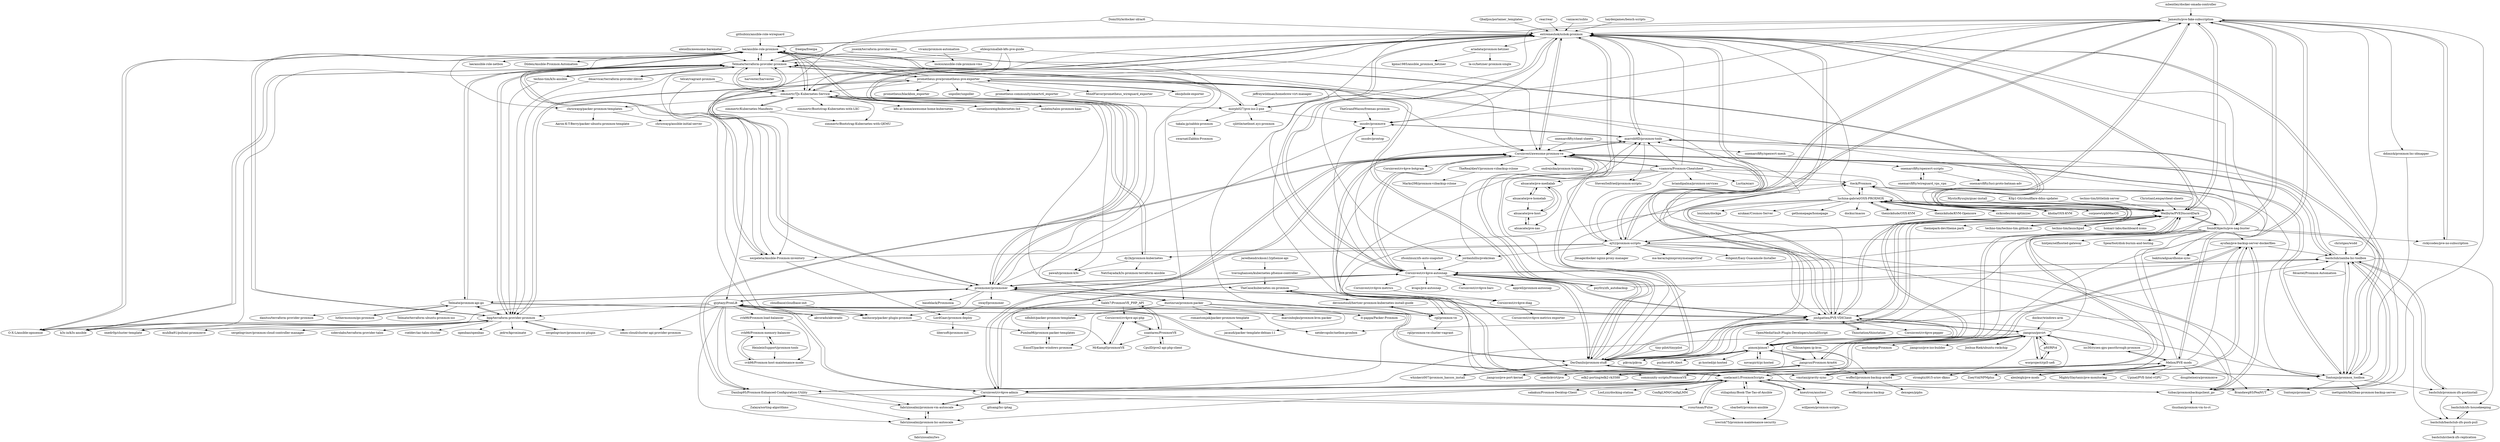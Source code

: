 digraph G {
"mbentley/docker-omada-controller" -> "Jamesits/pve-fake-subscription" ["e"=1]
"josenk/terraform-provider-esxi" -> "dustinrue/proxmox-packer" ["e"=1]
"josenk/terraform-provider-esxi" -> "Telmate/terraform-provider-proxmox" ["e"=1]
"vaniacer/sshto" -> "extremeshok/xshok-proxmox" ["e"=1]
"thenickdude/OSX-KVM" -> "luchina-gabriel/OSX-PROXMOX" ["e"=1]
"prometheus-pve/prometheus-pve-exporter" -> "Telmate/terraform-provider-proxmox"
"prometheus-pve/prometheus-pve-exporter" -> "bpg/terraform-provider-proxmox"
"prometheus-pve/prometheus-pve-exporter" -> "lae/ansible-role-proxmox"
"prometheus-pve/prometheus-pve-exporter" -> "eko/pihole-exporter" ["e"=1]
"prometheus-pve/prometheus-pve-exporter" -> "extremeshok/xshok-proxmox"
"prometheus-pve/prometheus-pve-exporter" -> "Corsinvest/awesome-proxmox-ve"
"prometheus-pve/prometheus-pve-exporter" -> "Weilbyte/PVEDiscordDark"
"prometheus-pve/prometheus-pve-exporter" -> "prometheus/blackbox_exporter" ["e"=1]
"prometheus-pve/prometheus-pve-exporter" -> "Corsinvest/cv4pve-autosnap"
"prometheus-pve/prometheus-pve-exporter" -> "gyptazy/ProxLB"
"prometheus-pve/prometheus-pve-exporter" -> "unpoller/unpoller" ["e"=1]
"prometheus-pve/prometheus-pve-exporter" -> "prometheus-community/smartctl_exporter" ["e"=1]
"prometheus-pve/prometheus-pve-exporter" -> "MindFlavor/prometheus_wireguard_exporter" ["e"=1]
"prometheus-pve/prometheus-pve-exporter" -> "proxmoxer/proxmoxer"
"prometheus-pve/prometheus-pve-exporter" -> "zimmertr/TJs-Kubernetes-Service"
"christgau/wsdd" -> "bashclub/zamba-lxc-toolbox" ["e"=1]
"DomiStyle/docker-idrac6" -> "extremeshok/xshok-proxmox" ["e"=1]
"DomiStyle/docker-idrac6" -> "proxmoxer/proxmoxer" ["e"=1]
"githubixx/ansible-role-wireguard" -> "lae/ansible-role-proxmox" ["e"=1]
"Weilbyte/PVEDiscordDark" -> "tteck/Proxmox" ["e"=1]
"Weilbyte/PVEDiscordDark" -> "vmstan/gravity-sync" ["e"=1]
"Weilbyte/PVEDiscordDark" -> "techno-tim/techno-tim.github.io" ["e"=1]
"Weilbyte/PVEDiscordDark" -> "pimox/pimox7"
"Weilbyte/PVEDiscordDark" -> "techno-tim/launchpad" ["e"=1]
"Weilbyte/PVEDiscordDark" -> "extremeshok/xshok-proxmox"
"Weilbyte/PVEDiscordDark" -> "DerDanilo/proxmox-stuff"
"Weilbyte/PVEDiscordDark" -> "Telmate/terraform-provider-proxmox"
"Weilbyte/PVEDiscordDark" -> "ej52/proxmox-scripts"
"Weilbyte/PVEDiscordDark" -> "joshpatten/PVE-VDIClient"
"Weilbyte/PVEDiscordDark" -> "foundObjects/pve-nag-buster"
"Weilbyte/PVEDiscordDark" -> "Jamesits/pve-fake-subscription"
"Weilbyte/PVEDiscordDark" -> "luchina-gabriel/OSX-PROXMOX"
"Weilbyte/PVEDiscordDark" -> "homarr-labs/dashboard-icons" ["e"=1]
"Weilbyte/PVEDiscordDark" -> "themepark-dev/theme.park" ["e"=1]
"Jamesits/pve-fake-subscription" -> "rickycodes/pve-no-subscription"
"Jamesits/pve-fake-subscription" -> "foundObjects/pve-nag-buster"
"Jamesits/pve-fake-subscription" -> "Weilbyte/PVEDiscordDark"
"Jamesits/pve-fake-subscription" -> "joshpatten/PVE-VDIClient"
"Jamesits/pve-fake-subscription" -> "ej52/proxmox-scripts"
"Jamesits/pve-fake-subscription" -> "Meliox/PVE-mods"
"Jamesits/pve-fake-subscription" -> "extremeshok/xshok-proxmox"
"Jamesits/pve-fake-subscription" -> "DerDanilo/proxmox-stuff"
"Jamesits/pve-fake-subscription" -> "coelacant1/ProxmoxScripts"
"Jamesits/pve-fake-subscription" -> "jordanhillis/pvekclean" ["e"=1]
"Jamesits/pve-fake-subscription" -> "ossobv/proxmove"
"Jamesits/pve-fake-subscription" -> "Corsinvest/cv4pve-admin"
"Jamesits/pve-fake-subscription" -> "bashclub/zamba-lxc-toolbox"
"Jamesits/pve-fake-subscription" -> "ddimick/proxmox-lxc-idmapper"
"Jamesits/pve-fake-subscription" -> "Brandawg93/PeaNUT" ["e"=1]
"eko/pihole-exporter" -> "prometheus-pve/prometheus-pve-exporter" ["e"=1]
"haydenjames/bench-scripts" -> "extremeshok/xshok-proxmox" ["e"=1]
"DerDanilo/proxmox-stuff" -> "extremeshok/xshok-proxmox"
"DerDanilo/proxmox-stuff" -> "Tontonjo/proxmox_toolbox"
"DerDanilo/proxmox-stuff" -> "Corsinvest/awesome-proxmox-ve"
"DerDanilo/proxmox-stuff" -> "joshpatten/PVE-VDIClient"
"DerDanilo/proxmox-stuff" -> "Weilbyte/PVEDiscordDark"
"DerDanilo/proxmox-stuff" -> "whiskerz007/proxmox_hassos_install" ["e"=1]
"DerDanilo/proxmox-stuff" -> "tteck/Proxmox" ["e"=1]
"DerDanilo/proxmox-stuff" -> "Corsinvest/cv4pve-autosnap"
"DerDanilo/proxmox-stuff" -> "Telmate/terraform-provider-proxmox"
"DerDanilo/proxmox-stuff" -> "marrobHD/proxmox-tools"
"DerDanilo/proxmox-stuff" -> "proxmoxer/proxmoxer"
"DerDanilo/proxmox-stuff" -> "bashclub/zamba-lxc-toolbox"
"DerDanilo/proxmox-stuff" -> "Jamesits/pve-fake-subscription"
"DerDanilo/proxmox-stuff" -> "pimox/pimox7"
"DerDanilo/proxmox-stuff" -> "vmstan/gravity-sync" ["e"=1]
"Qballjos/portainer_templates" -> "extremeshok/xshok-proxmox" ["e"=1]
"foundObjects/pve-nag-buster" -> "Jamesits/pve-fake-subscription"
"foundObjects/pve-nag-buster" -> "Weilbyte/PVEDiscordDark"
"foundObjects/pve-nag-buster" -> "hintjen/selfhosted-gateway" ["e"=1]
"foundObjects/pve-nag-buster" -> "luchina-gabriel/OSX-PROXMOX"
"foundObjects/pve-nag-buster" -> "Corsinvest/cv4pve-autosnap"
"foundObjects/pve-nag-buster" -> "bakito/adguardhome-sync" ["e"=1]
"foundObjects/pve-nag-buster" -> "tteck/Proxmox" ["e"=1]
"foundObjects/pve-nag-buster" -> "DerDanilo/proxmox-stuff"
"foundObjects/pve-nag-buster" -> "extremeshok/xshok-proxmox"
"foundObjects/pve-nag-buster" -> "Spearfoot/disk-burnin-and-testing" ["e"=1]
"foundObjects/pve-nag-buster" -> "rickycodes/pve-no-subscription"
"foundObjects/pve-nag-buster" -> "ayufan/pve-backup-server-dockerfiles"
"foundObjects/pve-nag-buster" -> "ej52/proxmox-scripts"
"foundObjects/pve-nag-buster" -> "Brandawg93/PeaNUT" ["e"=1]
"foundObjects/pve-nag-buster" -> "vmstan/gravity-sync" ["e"=1]
"jlesage/docker-nginx-proxy-manager" -> "ej52/proxmox-scripts" ["e"=1]
"zimmertr/TJs-Kubernetes-Service" -> "zimmertr/Kubernetes-Manifests"
"zimmertr/TJs-Kubernetes-Service" -> "zimmertr/Bootstrap-Kubernetes-with-QEMU"
"zimmertr/TJs-Kubernetes-Service" -> "dy2k/proxmox-kubernetes"
"zimmertr/TJs-Kubernetes-Service" -> "Telmate/terraform-provider-proxmox"
"zimmertr/TJs-Kubernetes-Service" -> "kubebn/talos-proxmox-kaas" ["e"=1]
"zimmertr/TJs-Kubernetes-Service" -> "TheCase/kubernetes-on-proxmox"
"zimmertr/TJs-Kubernetes-Service" -> "lae/ansible-role-proxmox"
"zimmertr/TJs-Kubernetes-Service" -> "extremeshok/xshok-proxmox"
"zimmertr/TJs-Kubernetes-Service" -> "pawalt/proxmox-k3s"
"zimmertr/TJs-Kubernetes-Service" -> "zimmertr/Bootstrap-Kubernetes-with-LXC" ["e"=1]
"zimmertr/TJs-Kubernetes-Service" -> "xezpeleta/Ansible-Proxmox-inventory"
"zimmertr/TJs-Kubernetes-Service" -> "morph027/pve-iso-2-pxe"
"zimmertr/TJs-Kubernetes-Service" -> "k8s-at-home/awesome-home-kubernetes" ["e"=1]
"zimmertr/TJs-Kubernetes-Service" -> "corneliusweig/kubernetes-lxd" ["e"=1]
"zimmertr/TJs-Kubernetes-Service" -> "chriswayg/packer-proxmox-templates"
"jordanhillis/pvekclean" -> "Corsinvest/cv4pve-autosnap" ["e"=1]
"jordanhillis/pvekclean" -> "marrobHD/proxmox-tools" ["e"=1]
"whiskerz007/proxmox_hassos_install" -> "DerDanilo/proxmox-stuff" ["e"=1]
"travisghansen/kubernetes-pfsense-controller" -> "TheCase/kubernetes-on-proxmox"
"telcat/vagrant-proxmox" -> "xezpeleta/Ansible-Proxmox-inventory"
"telcat/vagrant-proxmox" -> "zimmertr/TJs-Kubernetes-Service"
"TheGrandWazoo/freenas-proxmox" -> "ossobv/proxmove"
"ahuacate/pve-host" -> "ahuacate/pve-medialab"
"ahuacate/pve-host" -> "ahuacate/pve-nas"
"swayf/proxmoxer" -> "LordGaav/proxmox-deploy"
"Corsinvest/cv4pve-api-php" -> "MrKampf/proxmoxVE"
"Corsinvest/cv4pve-api-php" -> "zzantares/ProxmoxVE"
"zimmertr/Kubernetes-Manifests" -> "zimmertr/TJs-Kubernetes-Service"
"zimmertr/Kubernetes-Manifests" -> "zimmertr/Bootstrap-Kubernetes-with-QEMU"
"ahuacate/pve-medialab" -> "ahuacate/pve-host"
"ahuacate/pve-medialab" -> "ahuacate/pve-nas"
"ahuacate/pve-medialab" -> "ahuacate/pve-homelab"
"Saleh7/ProxmoxVE_PHP_API" -> "zzantares/ProxmoxVE"
"Saleh7/ProxmoxVE_PHP_API" -> "MrKampf/proxmoxVE"
"Saleh7/ProxmoxVE_PHP_API" -> "Corsinvest/cv4pve-api-php"
"HeinleinSupport/proxmox-tools" -> "cvk98/Proxmox-memory-balancer"
"HeinleinSupport/proxmox-tools" -> "cvk98/Proxmox-host-maintenance-mode"
"TheCase/kubernetes-on-proxmox" -> "devisnotnull/hertzer-proxmox-kubernetes-install-guide"
"TheCase/kubernetes-on-proxmox" -> "rgl/proxmox-ve"
"tiny-pilot/tinypilot" -> "DerDanilo/proxmox-stuff" ["e"=1]
"thenickdude/KVM-Opencore" -> "luchina-gabriel/OSX-PROXMOX" ["e"=1]
"vmstan/gravity-sync" -> "Weilbyte/PVEDiscordDark" ["e"=1]
"k3s-io/k3s-ansible" -> "Telmate/terraform-provider-proxmox" ["e"=1]
"k3s-io/k3s-ansible" -> "bpg/terraform-provider-proxmox" ["e"=1]
"techno-tim/techno-tim.github.io" -> "Weilbyte/PVEDiscordDark" ["e"=1]
"ddimick/proxmox-lxc-idmapper" -> "Tontonjo/proxmox_toolbox"
"alexellis/awesome-baremetal" -> "Telmate/terraform-provider-proxmox" ["e"=1]
"jeffreywildman/homebrew-virt-manager" -> "morph027/pve-iso-2-pxe" ["e"=1]
"proxmoxer/proxmoxer" -> "lae/ansible-role-proxmox"
"proxmoxer/proxmoxer" -> "extremeshok/xshok-proxmox"
"proxmoxer/proxmoxer" -> "Telmate/terraform-provider-proxmox"
"proxmoxer/proxmoxer" -> "Telmate/proxmox-api-go"
"proxmoxer/proxmoxer" -> "Corsinvest/awesome-proxmox-ve"
"proxmoxer/proxmoxer" -> "Corsinvest/cv4pve-autosnap"
"proxmoxer/proxmoxer" -> "joshpatten/PVE-VDIClient"
"proxmoxer/proxmoxer" -> "swayf/proxmoxer"
"proxmoxer/proxmoxer" -> "hashicorp/packer-plugin-proxmox"
"proxmoxer/proxmoxer" -> "Saleh7/ProxmoxVE_PHP_API"
"proxmoxer/proxmoxer" -> "dustinrue/proxmox-packer"
"proxmoxer/proxmoxer" -> "baseblack/Proxmoxia"
"proxmoxer/proxmoxer" -> "gyptazy/ProxLB"
"proxmoxer/proxmoxer" -> "DerDanilo/proxmox-stuff"
"proxmoxer/proxmoxer" -> "ossobv/proxmove"
"cloudbase/cloudbase-init" -> "hashicorp/packer-plugin-proxmox" ["e"=1]
"OpenMediaVault-Plugin-Developers/installScript" -> "pimox/pimox7" ["e"=1]
"kneutron/ansitest" -> "willjasen/proxmox-scripts"
"kneutron/ansitest" -> "coelacant1/ProxmoxScripts"
"marrobHD/proxmox-tools" -> "Corsinvest/awesome-proxmox-ve"
"marrobHD/proxmox-tools" -> "Tontonjo/proxmox_toolbox"
"marrobHD/proxmox-tools" -> "StevenSeifried/proxmox-scripts"
"marrobHD/proxmox-tools" -> "extremeshok/xshok-proxmox"
"marrobHD/proxmox-tools" -> "ossobv/proxmove"
"TheRealAlexV/proxmox-vzbackup-rclone" -> "Marko298/proxmox-vzbackup-rclone"
"pftf/RPi4" -> "worproject/rpi5-uefi" ["e"=1]
"pftf/RPi4" -> "jiangcuo/pxvirt" ["e"=1]
"zzantares/ProxmoxVE" -> "CpuID/pve2-api-php-client"
"zzantares/ProxmoxVE" -> "Corsinvest/cv4pve-api-php"
"zzantares/ProxmoxVE" -> "Saleh7/ProxmoxVE_PHP_API"
"zzantares/ProxmoxVE" -> "MrKampf/proxmoxVE"
"Corsinvest/awesome-proxmox-ve" -> "marrobHD/proxmox-tools"
"Corsinvest/awesome-proxmox-ve" -> "extremeshok/xshok-proxmox"
"Corsinvest/awesome-proxmox-ve" -> "Tontonjo/proxmox_toolbox"
"Corsinvest/awesome-proxmox-ve" -> "Corsinvest/cv4pve-admin"
"Corsinvest/awesome-proxmox-ve" -> "ondrejsika/proxmox-training"
"Corsinvest/awesome-proxmox-ve" -> "Corsinvest/cv4pve-autosnap"
"Corsinvest/awesome-proxmox-ve" -> "Corsinvest/cv4pve-botgram"
"Corsinvest/awesome-proxmox-ve" -> "Danilop95/Proxmox-Enhanced-Configuration-Utility"
"Corsinvest/awesome-proxmox-ve" -> "vzamora/Proxmox-Cheatsheet"
"Corsinvest/awesome-proxmox-ve" -> "DerDanilo/proxmox-stuff"
"Corsinvest/awesome-proxmox-ve" -> "joshpatten/PVE-VDIClient"
"Corsinvest/awesome-proxmox-ve" -> "proxmoxer/proxmoxer"
"Corsinvest/awesome-proxmox-ve" -> "coelacant1/ProxmoxScripts"
"Corsinvest/awesome-proxmox-ve" -> "TheRealAlexV/proxmox-vzbackup-rclone"
"Corsinvest/awesome-proxmox-ve" -> "bashclub/zamba-lxc-toolbox"
"jaredhendrickson13/pfsense-api" -> "travisghansen/kubernetes-pfsense-controller" ["e"=1]
"MrKampf/proxmoxVE" -> "Corsinvest/cv4pve-api-php"
"dustinrue/proxmox-packer" -> "jacaudi/packer-template-debian-11"
"dustinrue/proxmox-packer" -> "sdhibit/packer-proxmox-templates"
"dustinrue/proxmox-packer" -> "it-pappa/Packer-Proxmox"
"dustinrue/proxmox-packer" -> "EnsoIT/packer-windows-proxmox"
"dustinrue/proxmox-packer" -> "romantomjak/packer-proxmox-template"
"dustinrue/proxmox-packer" -> "marcinbojko/proxmox-kvm-packer"
"zfsonlinux/zfs-auto-snapshot" -> "Corsinvest/cv4pve-autosnap" ["e"=1]
"ahuacate/pve-nas" -> "ahuacate/pve-host"
"dy2k/proxmox-kubernetes" -> "zimmertr/TJs-Kubernetes-Service"
"dy2k/proxmox-kubernetes" -> "pawalt/proxmox-k3s"
"dy2k/proxmox-kubernetes" -> "NatiSayada/k3s-proxmox-terraform-ansible" ["e"=1]
"Corsinvest/cv4pve-metrics" -> "Corsinvest/cv4pve-diag"
"onemarcfifty/wireguard_vps_vpn" -> "onemarcfifty/openwrt-scripts"
"sdhibit/packer-proxmox-templates" -> "Pumba98/proxmox-packer-templates"
"Corsinvest/cv4pve-botgram" -> "Corsinvest/cv4pve-diag"
"takala-jp/zabbix-proxmox" -> "swarnat/Zabbix-Proxmox"
"onemarcfifty/openwrt-scripts" -> "onemarcfifty/wireguard_vps_vpn"
"onemarcfifty/openwrt-scripts" -> "onemarcfifty/luci-proto-batman-adv"
"chriswayg/packer-proxmox-templates" -> "chriswayg/ansible-initial-server"
"chriswayg/packer-proxmox-templates" -> "Aaron-K-T-Berry/packer-ubuntu-proxmox-template"
"ahuacate/pve-homelab" -> "ahuacate/pve-host"
"ahuacate/pve-homelab" -> "ahuacate/pve-medialab"
"romantomjak/packer-proxmox-template" -> "jacaudi/packer-template-debian-11"
"Corsinvest/cv4pve-diag" -> "Corsinvest/cv4pve-metrics-exporter"
"K0p1-Git/cloudflare-ddns-updater" -> "Weilbyte/PVEDiscordDark" ["e"=1]
"techno-tim/launchpad" -> "Weilbyte/PVEDiscordDark" ["e"=1]
"pimox/pimox7" -> "jiangcuo/pxvirt"
"pimox/pimox7" -> "jiangcuo/Proxmox-Arm64"
"pimox/pimox7" -> "Weilbyte/PVEDiscordDark"
"pimox/pimox7" -> "luchina-gabriel/OSX-PROXMOX"
"pimox/pimox7" -> "joshpatten/PVE-VDIClient"
"pimox/pimox7" -> "tteck/Proxmox" ["e"=1]
"pimox/pimox7" -> "extremeshok/xshok-proxmox"
"pimox/pimox7" -> "ayufan/pve-backup-server-dockerfiles"
"pimox/pimox7" -> "DerDanilo/proxmox-stuff"
"pimox/pimox7" -> "vmstan/gravity-sync" ["e"=1]
"pimox/pimox7" -> "novaspirit/pi-hosted" ["e"=1]
"pimox/pimox7" -> "wofferl/proxmox-backup-arm64"
"pimox/pimox7" -> "pikvm/pikvm" ["e"=1]
"pimox/pimox7" -> "pucherot/Pi.Alert" ["e"=1]
"pimox/pimox7" -> "pi-hosted/pi-hosted" ["e"=1]
"rear/rear" -> "extremeshok/xshok-proxmox" ["e"=1]
"techno-tim/littlelink-server" -> "Weilbyte/PVEDiscordDark" ["e"=1]
"Tontonjo/proxmox_toolbox" -> "Tontonjo/proxmox"
"Tontonjo/proxmox_toolbox" -> "marrobHD/proxmox-tools"
"Tontonjo/proxmox_toolbox" -> "Corsinvest/awesome-proxmox-ve"
"Tontonjo/proxmox_toolbox" -> "inettgmbh/fail2ban-proxmox-backup-server"
"Tontonjo/proxmox_toolbox" -> "bashclub/zamba-lxc-toolbox"
"Tontonjo/proxmox_toolbox" -> "extremeshok/xshok-proxmox"
"Tontonjo/proxmox_toolbox" -> "bashclub/proxmox-zfs-postinstall"
"Tontonjo/proxmox_toolbox" -> "DerDanilo/proxmox-stuff"
"ej52/proxmox-scripts" -> "extremeshok/xshok-proxmox"
"ej52/proxmox-scripts" -> "Weilbyte/PVEDiscordDark"
"ej52/proxmox-scripts" -> "Tontonjo/proxmox_toolbox"
"ej52/proxmox-scripts" -> "Jamesits/pve-fake-subscription"
"ej52/proxmox-scripts" -> "ma-karai/nginxproxymanagerGraf" ["e"=1]
"ej52/proxmox-scripts" -> "Corsinvest/awesome-proxmox-ve"
"ej52/proxmox-scripts" -> "ZoeyVid/NPMplus" ["e"=1]
"ej52/proxmox-scripts" -> "jordanhillis/pvekclean" ["e"=1]
"ej52/proxmox-scripts" -> "jlesage/docker-nginx-proxy-manager" ["e"=1]
"ej52/proxmox-scripts" -> "tteck/Proxmox" ["e"=1]
"ej52/proxmox-scripts" -> "Telmate/terraform-provider-proxmox"
"ej52/proxmox-scripts" -> "xezpeleta/Ansible-Proxmox-inventory"
"ej52/proxmox-scripts" -> "joshpatten/PVE-VDIClient"
"ej52/proxmox-scripts" -> "dy2k/proxmox-kubernetes"
"ej52/proxmox-scripts" -> "itiligent/Easy-Guacamole-Installer" ["e"=1]
"bashclub/proxmox-zfs-postinstall" -> "bashclub/bashclub-zfs-push-pull"
"bashclub/proxmox-zfs-postinstall" -> "bashclub/zamba-lxc-toolbox"
"bashclub/proxmox-zfs-postinstall" -> "bashclub/zfs-housekeeping"
"CpuID/pve2-api-php-client" -> "zzantares/ProxmoxVE"
"sickcodes/osx-optimizer" -> "luchina-gabriel/OSX-PROXMOX" ["e"=1]
"bashclub/zamba-lxc-toolbox" -> "bashclub/proxmox-zfs-postinstall"
"bashclub/zamba-lxc-toolbox" -> "bashclub/bashclub-zfs-push-pull"
"bashclub/zamba-lxc-toolbox" -> "Tontonjo/proxmox_toolbox"
"bashclub/zamba-lxc-toolbox" -> "Corsinvest/cv4pve-autosnap"
"bashclub/zamba-lxc-toolbox" -> "marrobHD/proxmox-tools"
"bashclub/zamba-lxc-toolbox" -> "tizbac/proxmoxbackupclient_go"
"bashclub/zamba-lxc-toolbox" -> "fdcastel/Proxmox-Automation"
"bashclub/zamba-lxc-toolbox" -> "Corsinvest/awesome-proxmox-ve"
"bashclub/zamba-lxc-toolbox" -> "bashclub/zfs-housekeeping"
"luthermonson/go-proxmox" -> "Telmate/proxmox-api-go"
"rickycodes/pve-no-subscription" -> "Jamesits/pve-fake-subscription"
"morph027/pve-iso-2-pxe" -> "cjlittle/netboot.xyz-proxmox"
"morph027/pve-iso-2-pxe" -> "extremeshok/xshok-proxmox"
"morph027/pve-iso-2-pxe" -> "lae/ansible-role-proxmox"
"morph027/pve-iso-2-pxe" -> "zimmertr/TJs-Kubernetes-Service"
"morph027/pve-iso-2-pxe" -> "ossobv/proxmove"
"morph027/pve-iso-2-pxe" -> "takala-jp/zabbix-proxmox"
"ayufan/pve-backup-server-dockerfiles" -> "wofferl/proxmox-backup-arm64"
"ayufan/pve-backup-server-dockerfiles" -> "tizbac/proxmoxbackupclient_go"
"ayufan/pve-backup-server-dockerfiles" -> "bashclub/zamba-lxc-toolbox"
"ayufan/pve-backup-server-dockerfiles" -> "pimox/pimox7"
"ayufan/pve-backup-server-dockerfiles" -> "bakito/adguardhome-sync" ["e"=1]
"bashclub/zfs-housekeeping" -> "bashclub/bashclub-zfs-push-pull"
"vivami/proxmox-automation" -> "inoxio/ansible-role-proxmox-vms"
"hashicorp/packer-plugin-proxmox" -> "Pumba98/proxmox-packer-templates"
"bashclub/bashclub-zfs-push-pull" -> "bashclub/zfs-housekeeping"
"bashclub/bashclub-zfs-push-pull" -> "bashclub/check-zfs-replication"
"Pumba98/proxmox-packer-templates" -> "EnsoIT/packer-windows-proxmox"
"ChristianLempa/cheat-sheets" -> "Weilbyte/PVEDiscordDark" ["e"=1]
"luchina-gabriel/OSX-PROXMOX" -> "thenickdude/KVM-Opencore" ["e"=1]
"luchina-gabriel/OSX-PROXMOX" -> "tteck/Proxmox" ["e"=1]
"luchina-gabriel/OSX-PROXMOX" -> "community-scripts/ProxmoxVE" ["e"=1]
"luchina-gabriel/OSX-PROXMOX" -> "kholia/OSX-KVM" ["e"=1]
"luchina-gabriel/OSX-PROXMOX" -> "pimox/pimox7"
"luchina-gabriel/OSX-PROXMOX" -> "thenickdude/OSX-KVM" ["e"=1]
"luchina-gabriel/OSX-PROXMOX" -> "Weilbyte/PVEDiscordDark"
"luchina-gabriel/OSX-PROXMOX" -> "extremeshok/xshok-proxmox"
"luchina-gabriel/OSX-PROXMOX" -> "sickcodes/osx-optimizer" ["e"=1]
"luchina-gabriel/OSX-PROXMOX" -> "corpnewt/gibMacOS" ["e"=1]
"luchina-gabriel/OSX-PROXMOX" -> "joshpatten/PVE-VDIClient"
"luchina-gabriel/OSX-PROXMOX" -> "louislam/dockge" ["e"=1]
"luchina-gabriel/OSX-PROXMOX" -> "azukaar/Cosmos-Server" ["e"=1]
"luchina-gabriel/OSX-PROXMOX" -> "gethomepage/homepage" ["e"=1]
"luchina-gabriel/OSX-PROXMOX" -> "dockur/macos" ["e"=1]
"kholia/OSX-KVM" -> "luchina-gabriel/OSX-PROXMOX" ["e"=1]
"tteck/Proxmox" -> "luchina-gabriel/OSX-PROXMOX" ["e"=1]
"tteck/Proxmox" -> "Weilbyte/PVEDiscordDark" ["e"=1]
"psy0rz/zfs_autobackup" -> "Corsinvest/cv4pve-autosnap" ["e"=1]
"psy0rz/zfs_autobackup" -> "bashclub/zamba-lxc-toolbox" ["e"=1]
"techno-tim/k3s-ansible" -> "Telmate/terraform-provider-proxmox" ["e"=1]
"techno-tim/k3s-ansible" -> "bpg/terraform-provider-proxmox" ["e"=1]
"bpg/terraform-provider-proxmox" -> "Telmate/terraform-provider-proxmox"
"bpg/terraform-provider-proxmox" -> "sergelogvinov/proxmox-csi-plugin" ["e"=1]
"bpg/terraform-provider-proxmox" -> "muhlba91/pulumi-proxmoxve" ["e"=1]
"bpg/terraform-provider-proxmox" -> "sergelogvinov/proxmox-cloud-controller-manager" ["e"=1]
"bpg/terraform-provider-proxmox" -> "Telmate/proxmox-api-go"
"bpg/terraform-provider-proxmox" -> "siderolabs/terraform-provider-talos" ["e"=1]
"bpg/terraform-provider-proxmox" -> "lae/ansible-role-proxmox"
"bpg/terraform-provider-proxmox" -> "onedr0p/cluster-template" ["e"=1]
"bpg/terraform-provider-proxmox" -> "O-X-L/ansible-opnsense" ["e"=1]
"bpg/terraform-provider-proxmox" -> "k3s-io/k3s-ansible" ["e"=1]
"bpg/terraform-provider-proxmox" -> "ionos-cloud/cluster-api-provider-proxmox" ["e"=1]
"bpg/terraform-provider-proxmox" -> "roeldev/iac-talos-cluster" ["e"=1]
"bpg/terraform-provider-proxmox" -> "openbao/openbao" ["e"=1]
"bpg/terraform-provider-proxmox" -> "jedrw/kproximate" ["e"=1]
"bpg/terraform-provider-proxmox" -> "prometheus-pve/prometheus-pve-exporter"
"joshpatten/PVE-VDIClient" -> "extremeshok/xshok-proxmox"
"joshpatten/PVE-VDIClient" -> "Corsinvest/awesome-proxmox-ve"
"joshpatten/PVE-VDIClient" -> "DerDanilo/proxmox-stuff"
"joshpatten/PVE-VDIClient" -> "proxmoxer/proxmoxer"
"joshpatten/PVE-VDIClient" -> "Tontonjo/proxmox_toolbox"
"joshpatten/PVE-VDIClient" -> "Weilbyte/PVEDiscordDark"
"joshpatten/PVE-VDIClient" -> "Jamesits/pve-fake-subscription"
"joshpatten/PVE-VDIClient" -> "Corsinvest/cv4pve-autosnap"
"joshpatten/PVE-VDIClient" -> "pimox/pimox7"
"joshpatten/PVE-VDIClient" -> "marrobHD/proxmox-tools"
"joshpatten/PVE-VDIClient" -> "gyptazy/ProxLB"
"joshpatten/PVE-VDIClient" -> "Corsinvest/cv4pve-pepper"
"joshpatten/PVE-VDIClient" -> "netdevopsbr/netbox-proxbox" ["e"=1]
"joshpatten/PVE-VDIClient" -> "jiangcuo/pxvirt"
"joshpatten/PVE-VDIClient" -> "Thinstation/thinstation" ["e"=1]
"cvk98/Proxmox-load-balancer" -> "cvk98/Proxmox-memory-balancer"
"cvk98/Proxmox-load-balancer" -> "cvk98/Proxmox-host-maintenance-mode"
"freeipa/freeipa" -> "Telmate/terraform-provider-proxmox" ["e"=1]
"novaspirit/pi-hosted" -> "pimox/pimox7" ["e"=1]
"LordGaav/proxmox-deploy" -> "libersoft/proxmox-init"
"cvk98/Proxmox-host-maintenance-mode" -> "cvk98/Proxmox-memory-balancer"
"ariadata/proxmox-hetzner" -> "kpma1985/ansible_proxmox_hetzner"
"ariadata/proxmox-hetzner" -> "la-cc/hetzner-proxmox-single"
"wofferl/proxmox-backup-arm64" -> "ayufan/pve-backup-server-dockerfiles"
"wofferl/proxmox-backup-arm64" -> "dexogen/pipbs"
"wofferl/proxmox-backup-arm64" -> "wofferl/proxmox-backup"
"onemarcfifty/openwrt-mesh" -> "onemarcfifty/openwrt-scripts"
"cvk98/Proxmox-memory-balancer" -> "HeinleinSupport/proxmox-tools"
"cvk98/Proxmox-memory-balancer" -> "cvk98/Proxmox-host-maintenance-mode"
"Joshua-Riek/ubuntu-rockchip" -> "jiangcuo/pxvirt" ["e"=1]
"onemarcfifty/cheat-sheets" -> "onemarcfifty/openwrt-mesh"
"onemarcfifty/cheat-sheets" -> "Corsinvest/awesome-proxmox-ve"
"dmacvicar/terraform-provider-libvirt" -> "Telmate/terraform-provider-proxmox" ["e"=1]
"dmacvicar/terraform-provider-libvirt" -> "bpg/terraform-provider-proxmox" ["e"=1]
"ehlesp/smallab-k8s-pve-guide" -> "Corsinvest/awesome-proxmox-ve" ["e"=1]
"ehlesp/smallab-k8s-pve-guide" -> "bpg/terraform-provider-proxmox" ["e"=1]
"ehlesp/smallab-k8s-pve-guide" -> "Telmate/terraform-provider-proxmox" ["e"=1]
"ehlesp/smallab-k8s-pve-guide" -> "zimmertr/TJs-Kubernetes-Service" ["e"=1]
"vzamora/Proxmox-Cheatsheet" -> "Corsinvest/awesome-proxmox-ve"
"vzamora/Proxmox-Cheatsheet" -> "marrobHD/proxmox-tools"
"vzamora/Proxmox-Cheatsheet" -> "Tontonjo/proxmox_toolbox"
"vzamora/Proxmox-Cheatsheet" -> "StevenSeifried/proxmox-scripts"
"vzamora/Proxmox-Cheatsheet" -> "kneutron/ansitest"
"vzamora/Proxmox-Cheatsheet" -> "extremeshok/xshok-proxmox"
"vzamora/Proxmox-Cheatsheet" -> "DerDanilo/proxmox-stuff"
"vzamora/Proxmox-Cheatsheet" -> "Luctia/ezarr" ["e"=1]
"vzamora/Proxmox-Cheatsheet" -> "briandipalma/proxmox-services"
"vzamora/Proxmox-Cheatsheet" -> "ahuacate/pve-medialab"
"vzamora/Proxmox-Cheatsheet" -> "ej52/proxmox-scripts"
"vzamora/Proxmox-Cheatsheet" -> "tteck/Proxmox" ["e"=1]
"jiangcuo/Proxmox-Arm64" -> "jiangcuo/pxvirt"
"jiangcuo/Proxmox-Arm64" -> "jiangcuo/pve-port-kernel"
"jiangcuo/Proxmox-Arm64" -> "pimox/pimox7"
"jiangcuo/Proxmox-Arm64" -> "edk2-porting/edk2-rk3588" ["e"=1]
"jiangcuo/Proxmox-Arm64" -> "oneclickvirt/pve" ["e"=1]
"jiangcuo/Proxmox-Arm64" -> "wofferl/proxmox-backup-arm64"
"edk2-porting/edk2-rk3588" -> "jiangcuo/pxvirt" ["e"=1]
"edk2-porting/edk2-rk3588" -> "jiangcuo/Proxmox-Arm64" ["e"=1]
"O-X-L/ansible-opnsense" -> "lae/ansible-role-proxmox" ["e"=1]
"O-X-L/ansible-opnsense" -> "bpg/terraform-provider-proxmox" ["e"=1]
"Nihiue/open-ip-kvm" -> "jiangcuo/Proxmox-Arm64" ["e"=1]
"Thinstation/thinstation" -> "joshpatten/PVE-VDIClient" ["e"=1]
"jiangcuo/pxvirt" -> "jiangcuo/Proxmox-Arm64"
"jiangcuo/pxvirt" -> "pimox/pimox7"
"jiangcuo/pxvirt" -> "edk2-porting/edk2-rk3588" ["e"=1]
"jiangcuo/pxvirt" -> "worproject/rpi5-uefi"
"jiangcuo/pxvirt" -> "asylumexp/Proxmox"
"jiangcuo/pxvirt" -> "wofferl/proxmox-backup-arm64"
"jiangcuo/pxvirt" -> "joshpatten/PVE-VDIClient"
"jiangcuo/pxvirt" -> "Joshua-Riek/ubuntu-rockchip" ["e"=1]
"jiangcuo/pxvirt" -> "jiangcuo/pve-iso-builder"
"jiangcuo/pxvirt" -> "jiangcuo/pve-port-kernel"
"jiangcuo/pxvirt" -> "luchina-gabriel/OSX-PROXMOX"
"jiangcuo/pxvirt" -> "strongtz/i915-sriov-dkms" ["e"=1]
"jiangcuo/pxvirt" -> "pftf/RPi4" ["e"=1]
"jiangcuo/pxvirt" -> "isc30/ryzen-gpu-passthrough-proxmox" ["e"=1]
"jiangcuo/pxvirt" -> "Corsinvest/cv4pve-admin"
"Danilop95/Proxmox-Enhanced-Configuration-Utility" -> "coelacant1/ProxmoxScripts"
"Danilop95/Proxmox-Enhanced-Configuration-Utility" -> "fabriziosalmi/proxmox-lxc-autoscale"
"Danilop95/Proxmox-Enhanced-Configuration-Utility" -> "Corsinvest/awesome-proxmox-ve"
"Danilop95/Proxmox-Enhanced-Configuration-Utility" -> "rcourtman/Pulse"
"Danilop95/Proxmox-Enhanced-Configuration-Utility" -> "fabriziosalmi/proxmox-vm-autoscale"
"Danilop95/Proxmox-Enhanced-Configuration-Utility" -> "Zalaya/sorting-algorithms"
"Corsinvest/cv4pve-admin" -> "Corsinvest/awesome-proxmox-ve"
"Corsinvest/cv4pve-admin" -> "Corsinvest/cv4pve-autosnap"
"Corsinvest/cv4pve-admin" -> "fabriziosalmi/proxmox-vm-autoscale"
"Corsinvest/cv4pve-admin" -> "coelacant1/ProxmoxScripts"
"Corsinvest/cv4pve-admin" -> "rcourtman/Pulse"
"Corsinvest/cv4pve-admin" -> "gyptazy/ProxLB"
"Corsinvest/cv4pve-admin" -> "gitsang/lxc-iptag"
"MysticRyuujin/guac-install" -> "Weilbyte/PVEDiscordDark" ["e"=1]
"alexleigh/pve-mods" -> "Meliox/PVE-mods"
"lae/ansible-role-proxmox" -> "xezpeleta/Ansible-Proxmox-inventory"
"lae/ansible-role-proxmox" -> "proxmoxer/proxmoxer"
"lae/ansible-role-proxmox" -> "extremeshok/xshok-proxmox"
"lae/ansible-role-proxmox" -> "inoxio/ansible-role-proxmox-vms"
"lae/ansible-role-proxmox" -> "hashicorp/packer-plugin-proxmox"
"lae/ansible-role-proxmox" -> "zimmertr/TJs-Kubernetes-Service"
"lae/ansible-role-proxmox" -> "bpg/terraform-provider-proxmox"
"lae/ansible-role-proxmox" -> "chriswayg/packer-proxmox-templates"
"lae/ansible-role-proxmox" -> "lae/ansible-role-netbox" ["e"=1]
"lae/ansible-role-proxmox" -> "Telmate/terraform-provider-proxmox"
"lae/ansible-role-proxmox" -> "O-X-L/ansible-opnsense" ["e"=1]
"lae/ansible-role-proxmox" -> "morph027/pve-iso-2-pxe"
"lae/ansible-role-proxmox" -> "dustinrue/proxmox-packer"
"lae/ansible-role-proxmox" -> "Dilden/Ansible-Proxmox-Automation"
"lae/ansible-role-proxmox" -> "Corsinvest/awesome-proxmox-ve"
"Meliox/PVE-mods" -> "alexleigh/pve-mods"
"Meliox/PVE-mods" -> "MightySlaytanic/pve-monitoring"
"Meliox/PVE-mods" -> "coelacant1/ProxmoxScripts"
"Meliox/PVE-mods" -> "Corsinvest/awesome-proxmox-ve"
"Meliox/PVE-mods" -> "Jamesits/pve-fake-subscription"
"Meliox/PVE-mods" -> "Upinel/PVE-Intel-vGPU" ["e"=1]
"Meliox/PVE-mods" -> "community-scripts/ProxmoxVE" ["e"=1]
"Meliox/PVE-mods" -> "ayufan/pve-backup-server-dockerfiles"
"Meliox/PVE-mods" -> "Brandawg93/PeaNUT" ["e"=1]
"Meliox/PVE-mods" -> "isc30/ryzen-gpu-passthrough-proxmox" ["e"=1]
"Meliox/PVE-mods" -> "ZoeyVid/NPMplus" ["e"=1]
"Meliox/PVE-mods" -> "strongtz/i915-sriov-dkms" ["e"=1]
"Meliox/PVE-mods" -> "dougiteixeira/proxmoxve" ["e"=1]
"Meliox/PVE-mods" -> "Danilop95/Proxmox-Enhanced-Configuration-Utility"
"Meliox/PVE-mods" -> "fabriziosalmi/proxmox-lxc-autoscale"
"sergelogvinov/proxmox-csi-plugin" -> "bpg/terraform-provider-proxmox" ["e"=1]
"ossobv/proxmove" -> "ossobv/proxtop"
"ossobv/proxmove" -> "marrobHD/proxmox-tools"
"dockur/windows-arm" -> "jiangcuo/pxvirt" ["e"=1]
"worproject/rpi5-uefi" -> "jiangcuo/pxvirt"
"worproject/rpi5-uefi" -> "pftf/RPi4" ["e"=1]
"Corsinvest/cv4pve-autosnap" -> "kvaps/pve-autosnap"
"Corsinvest/cv4pve-autosnap" -> "Corsinvest/awesome-proxmox-ve"
"Corsinvest/cv4pve-autosnap" -> "Corsinvest/cv4pve-admin"
"Corsinvest/cv4pve-autosnap" -> "Corsinvest/cv4pve-barc" ["e"=1]
"Corsinvest/cv4pve-autosnap" -> "Corsinvest/cv4pve-metrics"
"Corsinvest/cv4pve-autosnap" -> "bashclub/zamba-lxc-toolbox"
"Corsinvest/cv4pve-autosnap" -> "extremeshok/xshok-proxmox"
"Corsinvest/cv4pve-autosnap" -> "apprell/proxmox-autosnap"
"Corsinvest/cv4pve-autosnap" -> "ossobv/proxmove"
"Corsinvest/cv4pve-autosnap" -> "marrobHD/proxmox-tools"
"Corsinvest/cv4pve-autosnap" -> "proxmoxer/proxmoxer"
"Corsinvest/cv4pve-autosnap" -> "tizbac/proxmoxbackupclient_go"
"Corsinvest/cv4pve-autosnap" -> "joshpatten/PVE-VDIClient"
"Corsinvest/cv4pve-autosnap" -> "DerDanilo/proxmox-stuff"
"Corsinvest/cv4pve-autosnap" -> "psy0rz/zfs_autobackup" ["e"=1]
"extremeshok/xshok-proxmox" -> "Corsinvest/awesome-proxmox-ve"
"extremeshok/xshok-proxmox" -> "marrobHD/proxmox-tools"
"extremeshok/xshok-proxmox" -> "DerDanilo/proxmox-stuff"
"extremeshok/xshok-proxmox" -> "Tontonjo/proxmox_toolbox"
"extremeshok/xshok-proxmox" -> "lae/ansible-role-proxmox"
"extremeshok/xshok-proxmox" -> "proxmoxer/proxmoxer"
"extremeshok/xshok-proxmox" -> "joshpatten/PVE-VDIClient"
"extremeshok/xshok-proxmox" -> "morph027/pve-iso-2-pxe"
"extremeshok/xshok-proxmox" -> "ossobv/proxmove"
"extremeshok/xshok-proxmox" -> "Corsinvest/cv4pve-autosnap"
"extremeshok/xshok-proxmox" -> "ej52/proxmox-scripts"
"extremeshok/xshok-proxmox" -> "zimmertr/TJs-Kubernetes-Service"
"extremeshok/xshok-proxmox" -> "xezpeleta/Ansible-Proxmox-inventory"
"extremeshok/xshok-proxmox" -> "Weilbyte/PVEDiscordDark"
"extremeshok/xshok-proxmox" -> "ariadata/proxmox-hetzner"
"isc30/ryzen-gpu-passthrough-proxmox" -> "Meliox/PVE-mods" ["e"=1]
"isc30/ryzen-gpu-passthrough-proxmox" -> "jiangcuo/pxvirt" ["e"=1]
"coelacant1/ProxmoxScripts" -> "Danilop95/Proxmox-Enhanced-Configuration-Utility"
"coelacant1/ProxmoxScripts" -> "rcourtman/Pulse"
"coelacant1/ProxmoxScripts" -> "lowrisk75/proxmox-maintenance-security"
"coelacant1/ProxmoxScripts" -> "kneutron/ansitest"
"coelacant1/ProxmoxScripts" -> "fabriziosalmi/proxmox-vm-autoscale"
"coelacant1/ProxmoxScripts" -> "Corsinvest/cv4pve-admin"
"coelacant1/ProxmoxScripts" -> "stiliajohny/Book-The-Tao-of-Ansible"
"coelacant1/ProxmoxScripts" -> "Brandawg93/PeaNUT" ["e"=1]
"coelacant1/ProxmoxScripts" -> "tizbac/proxmoxbackupclient_go"
"coelacant1/ProxmoxScripts" -> "gyptazy/ProxLB"
"coelacant1/ProxmoxScripts" -> "Meliox/PVE-mods"
"coelacant1/ProxmoxScripts" -> "Corsinvest/awesome-proxmox-ve"
"coelacant1/ProxmoxScripts" -> "sakakun/Proxmox-Desktop-Client"
"coelacant1/ProxmoxScripts" -> "LooLzzz/docking-station" ["e"=1]
"coelacant1/ProxmoxScripts" -> "ConfigLMM/ConfigLMM"
"tizbac/proxmoxbackupclient_go" -> "thushan/proxmox-vm-to-ct"
"tizbac/proxmoxbackupclient_go" -> "bashclub/zamba-lxc-toolbox"
"tizbac/proxmoxbackupclient_go" -> "ayufan/pve-backup-server-dockerfiles"
"tizbac/proxmoxbackupclient_go" -> "coelacant1/ProxmoxScripts"
"xezpeleta/Ansible-Proxmox-inventory" -> "lae/ansible-role-proxmox"
"xezpeleta/Ansible-Proxmox-inventory" -> "LordGaav/proxmox-deploy"
"rgl/proxmox-ve" -> "rgl/proxmox-ve-cluster-vagrant"
"rgl/proxmox-ve" -> "devisnotnull/hertzer-proxmox-kubernetes-install-guide"
"rgl/proxmox-ve" -> "TheCase/kubernetes-on-proxmox"
"EnsoIT/packer-windows-proxmox" -> "Pumba98/proxmox-packer-templates"
"devisnotnull/hertzer-proxmox-kubernetes-install-guide" -> "rgl/proxmox-ve"
"devisnotnull/hertzer-proxmox-kubernetes-install-guide" -> "TheCase/kubernetes-on-proxmox"
"fabriziosalmi/proxmox-vm-autoscale" -> "fabriziosalmi/proxmox-lxc-autoscale"
"fabriziosalmi/proxmox-vm-autoscale" -> "Corsinvest/cv4pve-admin"
"Telmate/proxmox-api-go" -> "luthermonson/go-proxmox"
"Telmate/proxmox-api-go" -> "Telmate/terraform-provider-proxmox"
"Telmate/proxmox-api-go" -> "Telmate/terraform-ubuntu-proxmox-iso"
"Telmate/proxmox-api-go" -> "hashicorp/packer-plugin-proxmox"
"Telmate/proxmox-api-go" -> "danitso/terraform-provider-proxmox"
"Telmate/proxmox-api-go" -> "bpg/terraform-provider-proxmox"
"Telmate/proxmox-api-go" -> "proxmoxer/proxmoxer"
"Telmate/proxmox-api-go" -> "rgl/proxmox-ve"
"gyptazy/ProxLB" -> "fabriziosalmi/proxmox-vm-autoscale"
"gyptazy/ProxLB" -> "Corsinvest/cv4pve-admin"
"gyptazy/ProxLB" -> "coelacant1/ProxmoxScripts"
"gyptazy/ProxLB" -> "ionos-cloud/cluster-api-provider-proxmox" ["e"=1]
"gyptazy/ProxLB" -> "cvk98/Proxmox-load-balancer"
"gyptazy/ProxLB" -> "O-X-L/ansible-opnsense" ["e"=1]
"gyptazy/ProxLB" -> "joshpatten/PVE-VDIClient"
"gyptazy/ProxLB" -> "proxmoxer/proxmoxer"
"gyptazy/ProxLB" -> "Danilop95/Proxmox-Enhanced-Configuration-Utility"
"gyptazy/ProxLB" -> "fabriziosalmi/proxmox-lxc-autoscale"
"gyptazy/ProxLB" -> "netdevopsbr/netbox-proxbox" ["e"=1]
"gyptazy/ProxLB" -> "akvorado/akvorado" ["e"=1]
"gyptazy/ProxLB" -> "bpg/terraform-provider-proxmox"
"gyptazy/ProxLB" -> "tizbac/proxmoxbackupclient_go"
"Telmate/terraform-provider-proxmox" -> "bpg/terraform-provider-proxmox"
"Telmate/terraform-provider-proxmox" -> "Telmate/proxmox-api-go"
"Telmate/terraform-provider-proxmox" -> "zimmertr/TJs-Kubernetes-Service"
"Telmate/terraform-provider-proxmox" -> "proxmoxer/proxmoxer"
"Telmate/terraform-provider-proxmox" -> "prometheus-pve/prometheus-pve-exporter"
"Telmate/terraform-provider-proxmox" -> "dmacvicar/terraform-provider-libvirt" ["e"=1]
"Telmate/terraform-provider-proxmox" -> "hashicorp/packer-plugin-proxmox"
"Telmate/terraform-provider-proxmox" -> "lae/ansible-role-proxmox"
"Telmate/terraform-provider-proxmox" -> "Weilbyte/PVEDiscordDark"
"Telmate/terraform-provider-proxmox" -> "k3s-io/k3s-ansible" ["e"=1]
"Telmate/terraform-provider-proxmox" -> "techno-tim/k3s-ansible" ["e"=1]
"Telmate/terraform-provider-proxmox" -> "harvester/harvester" ["e"=1]
"Telmate/terraform-provider-proxmox" -> "onedr0p/cluster-template" ["e"=1]
"Telmate/terraform-provider-proxmox" -> "DerDanilo/proxmox-stuff"
"Telmate/terraform-provider-proxmox" -> "extremeshok/xshok-proxmox"
"fabriziosalmi/proxmox-lxc-autoscale" -> "fabriziosalmi/proxmox-vm-autoscale"
"fabriziosalmi/proxmox-lxc-autoscale" -> "fabriziosalmi/lws"
"stiliajohny/Book-The-Tao-of-Ansible" -> "sbarbett/proxmox-ansible"
"stiliajohny/Book-The-Tao-of-Ansible" -> "coelacant1/ProxmoxScripts"
"rcourtman/Pulse" -> "lowrisk75/proxmox-maintenance-security"
"rcourtman/Pulse" -> "coelacant1/ProxmoxScripts"
"mbentley/docker-omada-controller" ["l"="12.024,-8.947", "c"=18]
"Jamesits/pve-fake-subscription" ["l"="9.708,-12.081"]
"josenk/terraform-provider-esxi" ["l"="-49.186,6.423", "c"=959]
"dustinrue/proxmox-packer" ["l"="9.851,-11.924"]
"Telmate/terraform-provider-proxmox" ["l"="9.796,-12.009"]
"vaniacer/sshto" ["l"="-51.582,9.891", "c"=19]
"extremeshok/xshok-proxmox" ["l"="9.747,-12.03"]
"thenickdude/OSX-KVM" ["l"="-14.151,-1.463", "c"=152]
"luchina-gabriel/OSX-PROXMOX" ["l"="9.807,-12.143"]
"prometheus-pve/prometheus-pve-exporter" ["l"="9.788,-12.04"]
"bpg/terraform-provider-proxmox" ["l"="9.825,-12.023"]
"lae/ansible-role-proxmox" ["l"="9.79,-11.981"]
"eko/pihole-exporter" ["l"="-51.492,13.346", "c"=200]
"Corsinvest/awesome-proxmox-ve" ["l"="9.693,-12.056"]
"Weilbyte/PVEDiscordDark" ["l"="9.78,-12.082"]
"prometheus/blackbox_exporter" ["l"="9.438,-10.675", "c"=484]
"Corsinvest/cv4pve-autosnap" ["l"="9.713,-12.056"]
"gyptazy/ProxLB" ["l"="9.708,-12.1"]
"unpoller/unpoller" ["l"="-16.862,-39.755", "c"=1198]
"prometheus-community/smartctl_exporter" ["l"="9.572,-10.686", "c"=484]
"MindFlavor/prometheus_wireguard_exporter" ["l"="9.556,-10.762", "c"=484]
"proxmoxer/proxmoxer" ["l"="9.77,-12.023"]
"zimmertr/TJs-Kubernetes-Service" ["l"="9.77,-11.949"]
"christgau/wsdd" ["l"="9.095,-8.792", "c"=14]
"bashclub/zamba-lxc-toolbox" ["l"="9.728,-12.089"]
"DomiStyle/docker-idrac6" ["l"="22.685,-21.455", "c"=196]
"githubixx/ansible-role-wireguard" ["l"="11.595,-9.267", "c"=18]
"tteck/Proxmox" ["l"="12.264,-9.104", "c"=18]
"vmstan/gravity-sync" ["l"="-51.485,13.266", "c"=200]
"techno-tim/techno-tim.github.io" ["l"="12.099,-8.904", "c"=18]
"pimox/pimox7" ["l"="9.76,-12.142"]
"techno-tim/launchpad" ["l"="12.079,-8.915", "c"=18]
"DerDanilo/proxmox-stuff" ["l"="9.746,-12.06"]
"ej52/proxmox-scripts" ["l"="9.729,-12.027"]
"joshpatten/PVE-VDIClient" ["l"="9.746,-12.084"]
"foundObjects/pve-nag-buster" ["l"="9.74,-12.11"]
"homarr-labs/dashboard-icons" ["l"="12.306,-8.906", "c"=18]
"themepark-dev/theme.park" ["l"="12.649,-6.472", "c"=67]
"rickycodes/pve-no-subscription" ["l"="9.71,-12.124"]
"Meliox/PVE-mods" ["l"="9.657,-12.139"]
"coelacant1/ProxmoxScripts" ["l"="9.638,-12.103"]
"jordanhillis/pvekclean" ["l"="-14.011,-1.576", "c"=152]
"ossobv/proxmove" ["l"="9.713,-11.998"]
"Corsinvest/cv4pve-admin" ["l"="9.672,-12.095"]
"ddimick/proxmox-lxc-idmapper" ["l"="9.661,-12.059"]
"Brandawg93/PeaNUT" ["l"="12.346,-8.623", "c"=18]
"haydenjames/bench-scripts" ["l"="-63.884,14.853", "c"=875]
"Tontonjo/proxmox_toolbox" ["l"="9.729,-12.052"]
"whiskerz007/proxmox_hassos_install" ["l"="-14.871,-39.341", "c"=64]
"marrobHD/proxmox-tools" ["l"="9.706,-12.03"]
"Qballjos/portainer_templates" ["l"="12.103,-8.749", "c"=18]
"hintjen/selfhosted-gateway" ["l"="12.323,-8.932", "c"=18]
"bakito/adguardhome-sync" ["l"="12.291,-8.784", "c"=18]
"Spearfoot/disk-burnin-and-testing" ["l"="11.987,-8.934", "c"=18]
"ayufan/pve-backup-server-dockerfiles" ["l"="9.72,-12.153"]
"jlesage/docker-nginx-proxy-manager" ["l"="11.686,-11.541", "c"=918]
"zimmertr/Kubernetes-Manifests" ["l"="9.759,-11.915"]
"zimmertr/Bootstrap-Kubernetes-with-QEMU" ["l"="9.742,-11.898"]
"dy2k/proxmox-kubernetes" ["l"="9.732,-11.951"]
"kubebn/talos-proxmox-kaas" ["l"="9.329,-12.107", "c"=1114]
"TheCase/kubernetes-on-proxmox" ["l"="9.81,-11.865"]
"pawalt/proxmox-k3s" ["l"="9.735,-11.923"]
"zimmertr/Bootstrap-Kubernetes-with-LXC" ["l"="8.862,-9.278", "c"=14]
"xezpeleta/Ansible-Proxmox-inventory" ["l"="9.796,-11.962"]
"morph027/pve-iso-2-pxe" ["l"="9.764,-11.976"]
"k8s-at-home/awesome-home-kubernetes" ["l"="9.22,-12.235", "c"=1114]
"corneliusweig/kubernetes-lxd" ["l"="8.833,-9.244", "c"=14]
"chriswayg/packer-proxmox-templates" ["l"="9.771,-11.895"]
"travisghansen/kubernetes-pfsense-controller" ["l"="9.813,-11.808"]
"telcat/vagrant-proxmox" ["l"="9.798,-11.906"]
"TheGrandWazoo/freenas-proxmox" ["l"="9.688,-11.922"]
"ahuacate/pve-host" ["l"="9.54,-11.97"]
"ahuacate/pve-medialab" ["l"="9.562,-11.985"]
"ahuacate/pve-nas" ["l"="9.522,-11.969"]
"swayf/proxmoxer" ["l"="9.866,-12.027"]
"LordGaav/proxmox-deploy" ["l"="9.885,-11.994"]
"Corsinvest/cv4pve-api-php" ["l"="9.94,-12.078"]
"MrKampf/proxmoxVE" ["l"="9.94,-12.06"]
"zzantares/ProxmoxVE" ["l"="9.959,-12.069"]
"ahuacate/pve-homelab" ["l"="9.535,-11.99"]
"Saleh7/ProxmoxVE_PHP_API" ["l"="9.91,-12.059"]
"HeinleinSupport/proxmox-tools" ["l"="9.842,-12.254"]
"cvk98/Proxmox-memory-balancer" ["l"="9.835,-12.234"]
"cvk98/Proxmox-host-maintenance-mode" ["l"="9.821,-12.238"]
"devisnotnull/hertzer-proxmox-kubernetes-install-guide" ["l"="9.827,-11.848"]
"rgl/proxmox-ve" ["l"="9.835,-11.874"]
"tiny-pilot/tinypilot" ["l"="12.609,-9.244", "c"=18]
"thenickdude/KVM-Opencore" ["l"="23.25,-22.265", "c"=196]
"k3s-io/k3s-ansible" ["l"="9.314,-12.296", "c"=1114]
"alexellis/awesome-baremetal" ["l"="3.649,-7.16", "c"=0]
"jeffreywildman/homebrew-virt-manager" ["l"="9.322,-8.874", "c"=14]
"Telmate/proxmox-api-go" ["l"="9.842,-11.977"]
"hashicorp/packer-plugin-proxmox" ["l"="9.818,-11.965"]
"baseblack/Proxmoxia" ["l"="9.736,-11.98"]
"cloudbase/cloudbase-init" ["l"="1.32,14.988", "c"=857]
"OpenMediaVault-Plugin-Developers/installScript" ["l"="12.074,-8.807", "c"=18]
"kneutron/ansitest" ["l"="9.61,-12.06"]
"willjasen/proxmox-scripts" ["l"="9.579,-12.052"]
"StevenSeifried/proxmox-scripts" ["l"="9.667,-11.987"]
"TheRealAlexV/proxmox-vzbackup-rclone" ["l"="9.655,-12.173"]
"Marko298/proxmox-vzbackup-rclone" ["l"="9.647,-12.206"]
"pftf/RPi4" ["l"="42.895,7.516", "c"=818]
"worproject/rpi5-uefi" ["l"="9.735,-12.247"]
"jiangcuo/pxvirt" ["l"="9.733,-12.185"]
"CpuID/pve2-api-php-client" ["l"="9.988,-12.074"]
"ondrejsika/proxmox-training" ["l"="9.637,-12.046"]
"Corsinvest/cv4pve-botgram" ["l"="9.62,-12.027"]
"Danilop95/Proxmox-Enhanced-Configuration-Utility" ["l"="9.648,-12.088"]
"vzamora/Proxmox-Cheatsheet" ["l"="9.674,-12.017"]
"jaredhendrickson13/pfsense-api" ["l"="8.582,-43.757", "c"=1059]
"jacaudi/packer-template-debian-11" ["l"="9.876,-11.888"]
"sdhibit/packer-proxmox-templates" ["l"="9.857,-11.895"]
"it-pappa/Packer-Proxmox" ["l"="9.874,-11.911"]
"EnsoIT/packer-windows-proxmox" ["l"="9.842,-11.902"]
"romantomjak/packer-proxmox-template" ["l"="9.891,-11.874"]
"marcinbojko/proxmox-kvm-packer" ["l"="9.891,-11.906"]
"zfsonlinux/zfs-auto-snapshot" ["l"="-25.727,-23.556", "c"=1142]
"NatiSayada/k3s-proxmox-terraform-ansible" ["l"="9.175,-12.249", "c"=1114]
"Corsinvest/cv4pve-metrics" ["l"="9.638,-12.015"]
"Corsinvest/cv4pve-diag" ["l"="9.6,-12.012"]
"onemarcfifty/wireguard_vps_vpn" ["l"="9.491,-11.876"]
"onemarcfifty/openwrt-scripts" ["l"="9.513,-11.884"]
"Pumba98/proxmox-packer-templates" ["l"="9.835,-11.917"]
"takala-jp/zabbix-proxmox" ["l"="9.859,-11.995"]
"swarnat/Zabbix-Proxmox" ["l"="9.906,-12.009"]
"onemarcfifty/luci-proto-batman-adv" ["l"="9.508,-11.859"]
"chriswayg/ansible-initial-server" ["l"="9.771,-11.865"]
"Aaron-K-T-Berry/packer-ubuntu-proxmox-template" ["l"="9.754,-11.851"]
"Corsinvest/cv4pve-metrics-exporter" ["l"="9.573,-12.012"]
"K0p1-Git/cloudflare-ddns-updater" ["l"="12.137,-8.894", "c"=18]
"jiangcuo/Proxmox-Arm64" ["l"="9.756,-12.21"]
"novaspirit/pi-hosted" ["l"="12.18,-8.815", "c"=18]
"wofferl/proxmox-backup-arm64" ["l"="9.763,-12.191"]
"pikvm/pikvm" ["l"="12.407,-9.191", "c"=18]
"pucherot/Pi.Alert" ["l"="12.387,-8.873", "c"=18]
"pi-hosted/pi-hosted" ["l"="12.137,-8.78", "c"=18]
"rear/rear" ["l"="14.697,-11.389", "c"=855]
"techno-tim/littlelink-server" ["l"="14.839,-12.019", "c"=1279]
"Tontonjo/proxmox" ["l"="9.807,-12.06"]
"inettgmbh/fail2ban-proxmox-backup-server" ["l"="9.769,-12.052"]
"bashclub/proxmox-zfs-postinstall" ["l"="9.763,-12.103"]
"ma-karai/nginxproxymanagerGraf" ["l"="12.227,-8.57", "c"=18]
"ZoeyVid/NPMplus" ["l"="12.33,-8.714", "c"=18]
"itiligent/Easy-Guacamole-Installer" ["l"="7.748,-3.947", "c"=1211]
"bashclub/bashclub-zfs-push-pull" ["l"="9.783,-12.114"]
"bashclub/zfs-housekeeping" ["l"="9.764,-12.117"]
"sickcodes/osx-optimizer" ["l"="40.721,-22.891", "c"=419]
"tizbac/proxmoxbackupclient_go" ["l"="9.689,-12.123"]
"fdcastel/Proxmox-Automation" ["l"="9.81,-12.105"]
"luthermonson/go-proxmox" ["l"="9.879,-11.959"]
"cjlittle/netboot.xyz-proxmox" ["l"="9.747,-11.936"]
"vivami/proxmox-automation" ["l"="9.923,-11.909"]
"inoxio/ansible-role-proxmox-vms" ["l"="9.868,-11.94"]
"bashclub/check-zfs-replication" ["l"="9.828,-12.12"]
"ChristianLempa/cheat-sheets" ["l"="12.118,-8.957", "c"=18]
"community-scripts/ProxmoxVE" ["l"="12.31,-9.072", "c"=18]
"kholia/OSX-KVM" ["l"="-14.052,-1.079", "c"=152]
"corpnewt/gibMacOS" ["l"="23.241,-22.114", "c"=196]
"louislam/dockge" ["l"="12.364,-9.049", "c"=18]
"azukaar/Cosmos-Server" ["l"="12.383,-8.801", "c"=18]
"gethomepage/homepage" ["l"="12.401,-9.102", "c"=18]
"dockur/macos" ["l"="12.543,-9.511", "c"=18]
"psy0rz/zfs_autobackup" ["l"="-25.739,-23.577", "c"=1142]
"techno-tim/k3s-ansible" ["l"="12.074,-8.979", "c"=18]
"sergelogvinov/proxmox-csi-plugin" ["l"="9.319,-12.09", "c"=1114]
"muhlba91/pulumi-proxmoxve" ["l"="39.322,22.805", "c"=1091]
"sergelogvinov/proxmox-cloud-controller-manager" ["l"="9.336,-12.059", "c"=1114]
"siderolabs/terraform-provider-talos" ["l"="9.275,-12.076", "c"=1114]
"onedr0p/cluster-template" ["l"="9.25,-12.245", "c"=1114]
"O-X-L/ansible-opnsense" ["l"="8.608,-43.807", "c"=1059]
"ionos-cloud/cluster-api-provider-proxmox" ["l"="9.342,-12.032", "c"=1114]
"roeldev/iac-talos-cluster" ["l"="9.348,-12.098", "c"=1114]
"openbao/openbao" ["l"="7.777,-8.943", "c"=14]
"jedrw/kproximate" ["l"="9.359,-12.055", "c"=1114]
"Corsinvest/cv4pve-pepper" ["l"="9.834,-12.094"]
"netdevopsbr/netbox-proxbox" ["l"="6.12,-2.73", "c"=225]
"Thinstation/thinstation" ["l"="-50.078,10.346", "c"=59]
"cvk98/Proxmox-load-balancer" ["l"="9.801,-12.202"]
"freeipa/freeipa" ["l"="9.456,-8.541", "c"=14]
"libersoft/proxmox-init" ["l"="9.932,-11.991"]
"ariadata/proxmox-hetzner" ["l"="9.671,-11.942"]
"kpma1985/ansible_proxmox_hetzner" ["l"="9.655,-11.901"]
"la-cc/hetzner-proxmox-single" ["l"="9.637,-11.915"]
"dexogen/pipbs" ["l"="9.78,-12.24"]
"wofferl/proxmox-backup" ["l"="9.783,-12.22"]
"onemarcfifty/openwrt-mesh" ["l"="9.547,-11.915"]
"Joshua-Riek/ubuntu-rockchip" ["l"="54.735,31.906", "c"=780]
"onemarcfifty/cheat-sheets" ["l"="9.596,-11.962"]
"dmacvicar/terraform-provider-libvirt" ["l"="8.519,-12.473", "c"=600]
"ehlesp/smallab-k8s-pve-guide" ["l"="9.321,-12.191", "c"=1114]
"Luctia/ezarr" ["l"="12.471,-6.268", "c"=67]
"briandipalma/proxmox-services" ["l"="9.634,-11.977"]
"jiangcuo/pve-port-kernel" ["l"="9.733,-12.221"]
"edk2-porting/edk2-rk3588" ["l"="54.682,31.915", "c"=780]
"oneclickvirt/pve" ["l"="-46.622,15.088", "c"=93]
"Nihiue/open-ip-kvm" ["l"="13.006,-9.515", "c"=18]
"asylumexp/Proxmox" ["l"="9.701,-12.24"]
"jiangcuo/pve-iso-builder" ["l"="9.708,-12.218"]
"strongtz/i915-sriov-dkms" ["l"="-14.124,-1.511", "c"=152]
"isc30/ryzen-gpu-passthrough-proxmox" ["l"="-14.174,-1.493", "c"=152]
"fabriziosalmi/proxmox-lxc-autoscale" ["l"="9.631,-12.134"]
"rcourtman/Pulse" ["l"="9.614,-12.103"]
"fabriziosalmi/proxmox-vm-autoscale" ["l"="9.655,-12.116"]
"Zalaya/sorting-algorithms" ["l"="9.614,-12.081"]
"gitsang/lxc-iptag" ["l"="9.59,-12.082"]
"MysticRyuujin/guac-install" ["l"="7.725,-3.971", "c"=1211]
"alexleigh/pve-mods" ["l"="9.623,-12.171"]
"lae/ansible-role-netbox" ["l"="6.142,-2.735", "c"=225]
"Dilden/Ansible-Proxmox-Automation" ["l"="9.817,-11.936"]
"MightySlaytanic/pve-monitoring" ["l"="9.623,-12.198"]
"Upinel/PVE-Intel-vGPU" ["l"="-14.082,-1.538", "c"=152]
"dougiteixeira/proxmoxve" ["l"="-15.038,-39.109", "c"=64]
"ossobv/proxtop" ["l"="9.693,-11.967"]
"dockur/windows-arm" ["l"="12.319,-9.342", "c"=18]
"kvaps/pve-autosnap" ["l"="9.674,-12.04"]
"Corsinvest/cv4pve-barc" ["l"="14.531,-11.128", "c"=855]
"apprell/proxmox-autosnap" ["l"="9.652,-12.033"]
"lowrisk75/proxmox-maintenance-security" ["l"="9.594,-12.117"]
"stiliajohny/Book-The-Tao-of-Ansible" ["l"="9.569,-12.107"]
"sakakun/Proxmox-Desktop-Client" ["l"="9.569,-12.137"]
"LooLzzz/docking-station" ["l"="12.432,-8.562", "c"=18]
"ConfigLMM/ConfigLMM" ["l"="9.593,-12.142"]
"thushan/proxmox-vm-to-ct" ["l"="9.682,-12.171"]
"rgl/proxmox-ve-cluster-vagrant" ["l"="9.855,-11.843"]
"Telmate/terraform-ubuntu-proxmox-iso" ["l"="9.909,-11.97"]
"danitso/terraform-provider-proxmox" ["l"="9.908,-11.945"]
"akvorado/akvorado" ["l"="6.245,-4.166", "c"=725]
"harvester/harvester" ["l"="51.723,0.91", "c"=1033]
"fabriziosalmi/lws" ["l"="9.589,-12.17"]
"sbarbett/proxmox-ansible" ["l"="9.528,-12.114"]
}